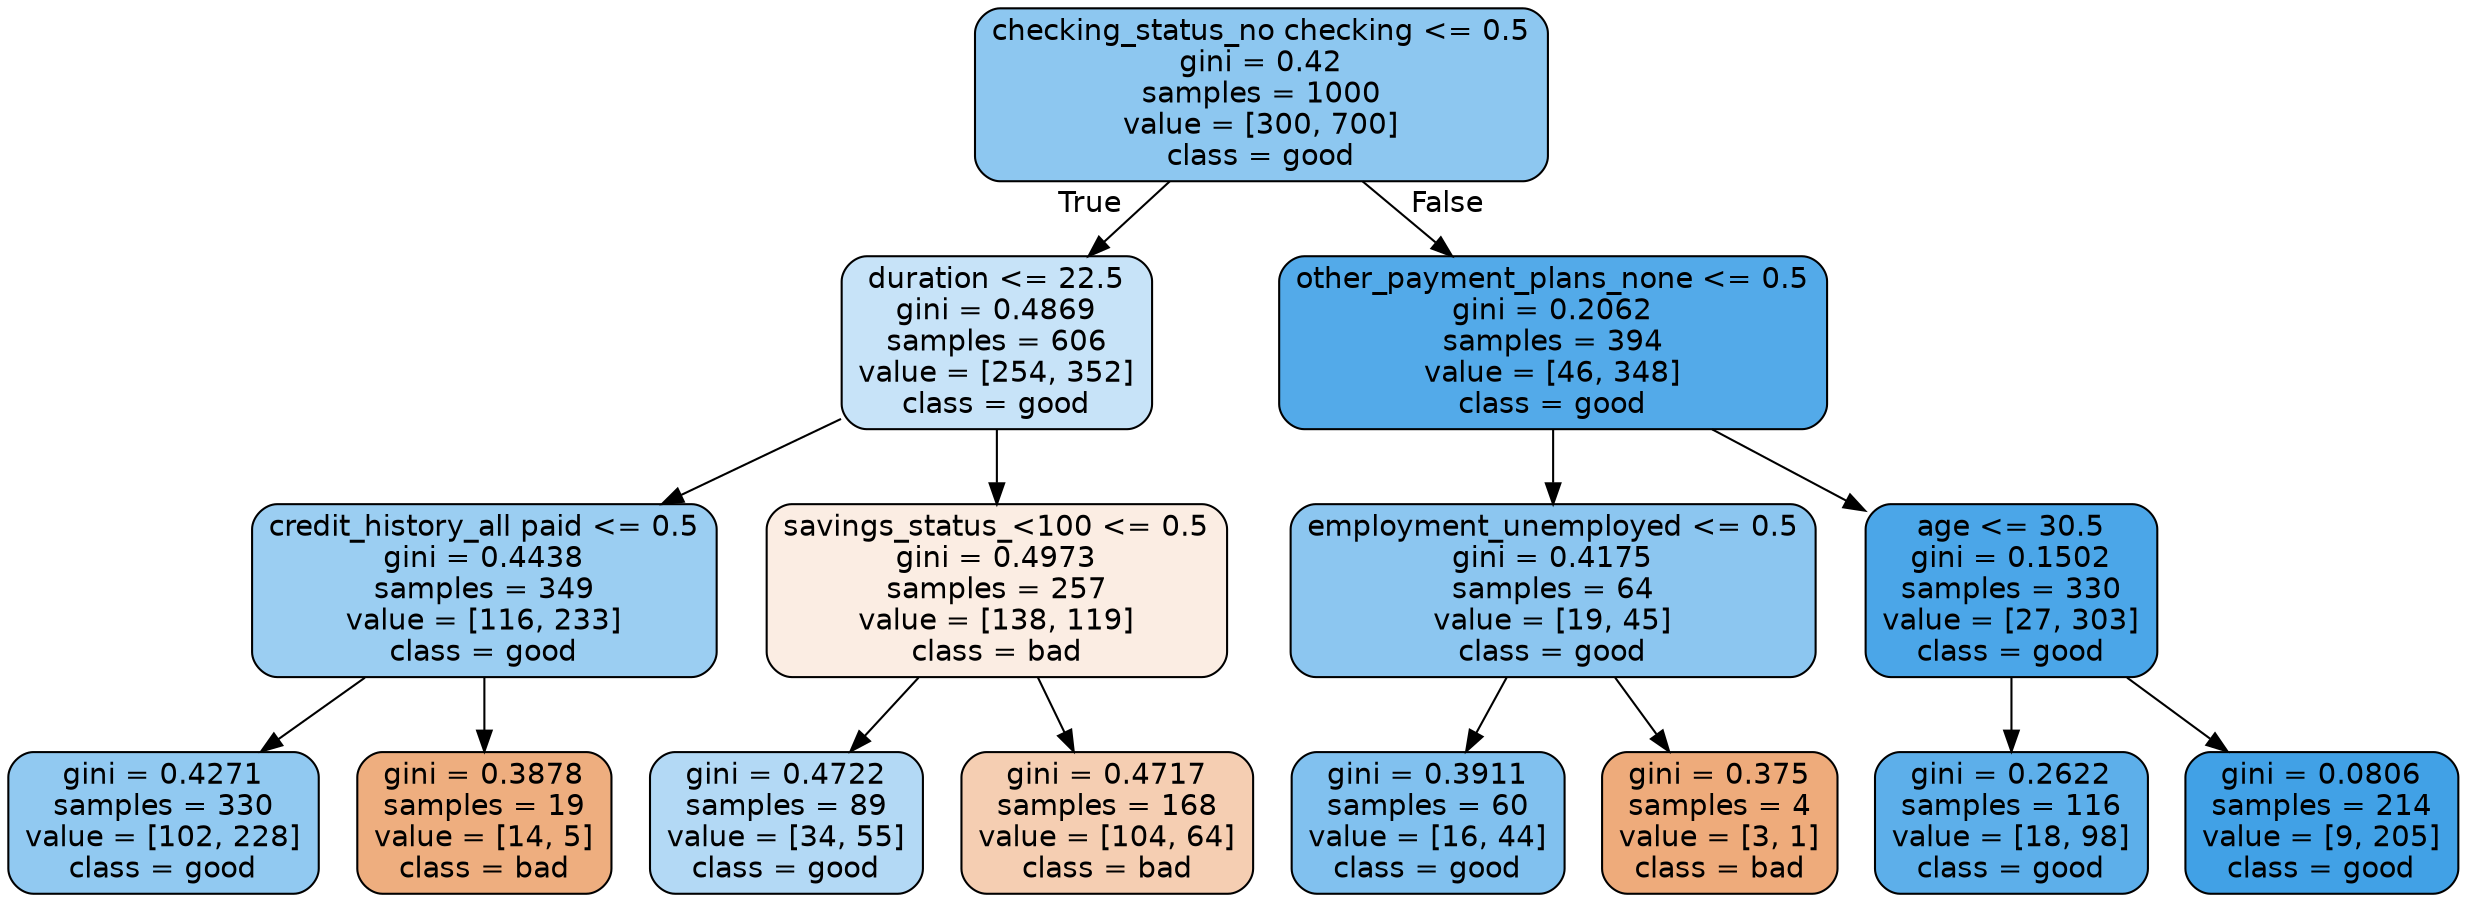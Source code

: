 digraph Tree {
node [shape=box, style="filled, rounded", color="black", fontname=helvetica] ;
edge [fontname=helvetica] ;
0 [label="checking_status_no checking <= 0.5\ngini = 0.42\nsamples = 1000\nvalue = [300, 700]\nclass = good", fillcolor="#399de592"] ;
1 [label="duration <= 22.5\ngini = 0.4869\nsamples = 606\nvalue = [254, 352]\nclass = good", fillcolor="#399de547"] ;
0 -> 1 [labeldistance=2.5, labelangle=45, headlabel="True"] ;
2 [label="credit_history_all paid <= 0.5\ngini = 0.4438\nsamples = 349\nvalue = [116, 233]\nclass = good", fillcolor="#399de580"] ;
1 -> 2 ;
3 [label="gini = 0.4271\nsamples = 330\nvalue = [102, 228]\nclass = good", fillcolor="#399de58d"] ;
2 -> 3 ;
4 [label="gini = 0.3878\nsamples = 19\nvalue = [14, 5]\nclass = bad", fillcolor="#e58139a4"] ;
2 -> 4 ;
5 [label="savings_status_<100 <= 0.5\ngini = 0.4973\nsamples = 257\nvalue = [138, 119]\nclass = bad", fillcolor="#e5813923"] ;
1 -> 5 ;
6 [label="gini = 0.4722\nsamples = 89\nvalue = [34, 55]\nclass = good", fillcolor="#399de561"] ;
5 -> 6 ;
7 [label="gini = 0.4717\nsamples = 168\nvalue = [104, 64]\nclass = bad", fillcolor="#e5813962"] ;
5 -> 7 ;
8 [label="other_payment_plans_none <= 0.5\ngini = 0.2062\nsamples = 394\nvalue = [46, 348]\nclass = good", fillcolor="#399de5dd"] ;
0 -> 8 [labeldistance=2.5, labelangle=-45, headlabel="False"] ;
9 [label="employment_unemployed <= 0.5\ngini = 0.4175\nsamples = 64\nvalue = [19, 45]\nclass = good", fillcolor="#399de593"] ;
8 -> 9 ;
10 [label="gini = 0.3911\nsamples = 60\nvalue = [16, 44]\nclass = good", fillcolor="#399de5a2"] ;
9 -> 10 ;
11 [label="gini = 0.375\nsamples = 4\nvalue = [3, 1]\nclass = bad", fillcolor="#e58139aa"] ;
9 -> 11 ;
12 [label="age <= 30.5\ngini = 0.1502\nsamples = 330\nvalue = [27, 303]\nclass = good", fillcolor="#399de5e8"] ;
8 -> 12 ;
13 [label="gini = 0.2622\nsamples = 116\nvalue = [18, 98]\nclass = good", fillcolor="#399de5d0"] ;
12 -> 13 ;
14 [label="gini = 0.0806\nsamples = 214\nvalue = [9, 205]\nclass = good", fillcolor="#399de5f4"] ;
12 -> 14 ;
}
